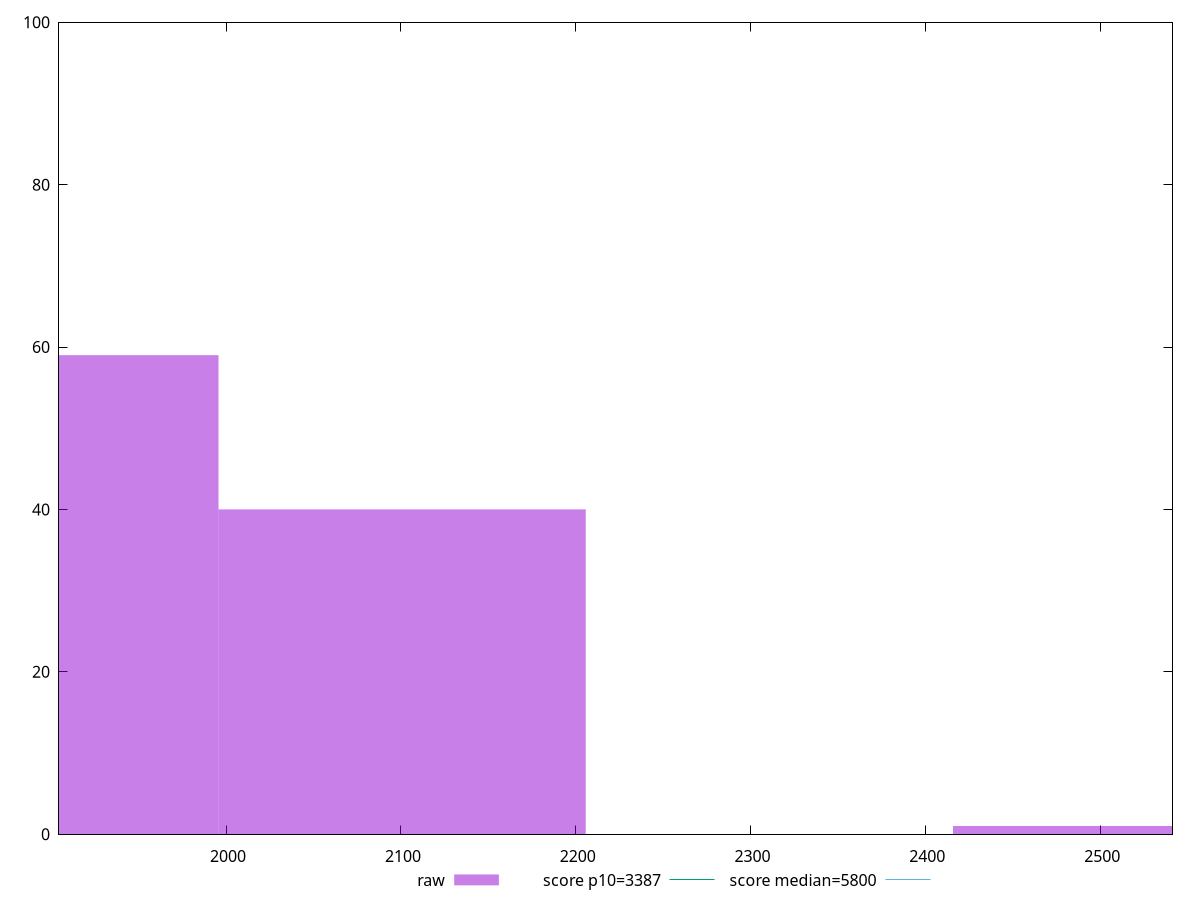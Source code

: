 reset

$raw <<EOF
2520.8472308364126 1
1890.6354231273094 59
2100.7060256970103 40
EOF

set key outside below
set boxwidth 210.07060256970104
set xrange [1904.4263500000002:2541.386827642822]
set yrange [0:100]
set trange [0:100]
set style fill transparent solid 0.5 noborder

set parametric
set terminal svg size 640, 490 enhanced background rgb 'white'
set output "report_00018_2021-02-10T15-25-16.877Z/speed-index/samples/pages+cached+noadtech+nomedia/raw/histogram.svg"

plot $raw title "raw" with boxes, \
     3387,t title "score p10=3387", \
     5800,t title "score median=5800"

reset
